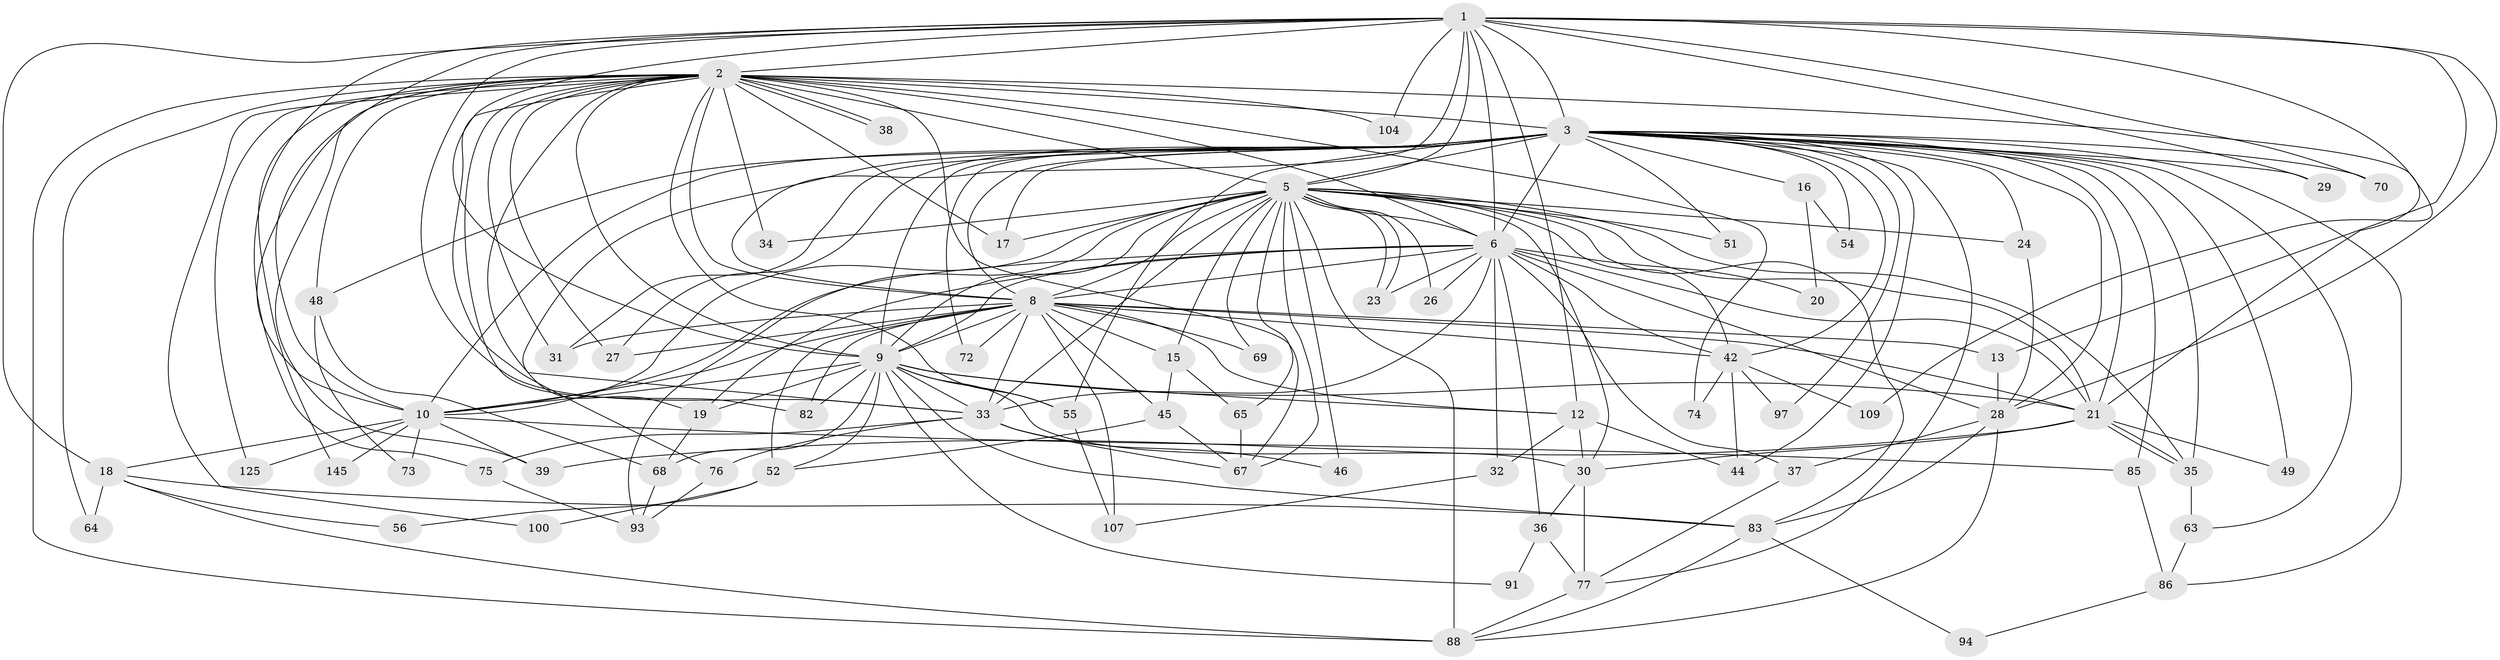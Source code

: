 // original degree distribution, {20: 0.006896551724137931, 21: 0.013793103448275862, 22: 0.006896551724137931, 23: 0.006896551724137931, 28: 0.006896551724137931, 24: 0.006896551724137931, 18: 0.006896551724137931, 27: 0.006896551724137931, 16: 0.006896551724137931, 15: 0.006896551724137931, 6: 0.027586206896551724, 3: 0.22758620689655173, 4: 0.11724137931034483, 2: 0.4896551724137931, 13: 0.006896551724137931, 8: 0.006896551724137931, 7: 0.006896551724137931, 5: 0.034482758620689655, 9: 0.006896551724137931}
// Generated by graph-tools (version 1.1) at 2025/13/03/09/25 04:13:55]
// undirected, 72 vertices, 199 edges
graph export_dot {
graph [start="1"]
  node [color=gray90,style=filled];
  1 [super="+81"];
  2 [super="+4"];
  3 [super="+11+140+7+110"];
  5 [super="+89+116+25+40"];
  6 [super="+80+71+59+58+121+22"];
  8;
  9 [super="+50+14+41"];
  10 [super="+60"];
  12 [super="+120"];
  13;
  15;
  16;
  17;
  18;
  19;
  20;
  21 [super="+99+84+106+101+92"];
  23;
  24;
  26;
  27 [super="+61"];
  28 [super="+105+108"];
  29;
  30 [super="+117+90"];
  31 [super="+134"];
  32;
  33 [super="+62+133+53"];
  34;
  35;
  36;
  37;
  38;
  39;
  42 [super="+79"];
  44 [super="+114"];
  45 [super="+66"];
  46;
  48;
  49;
  51;
  52;
  54;
  55 [super="+57"];
  56;
  63;
  64;
  65;
  67 [super="+103"];
  68 [super="+78"];
  69 [super="+87"];
  70;
  72;
  73;
  74;
  75;
  76;
  77 [super="+98"];
  82 [super="+112"];
  83 [super="+131"];
  85;
  86 [super="+95"];
  88 [super="+122+96"];
  91;
  93 [super="+111"];
  94;
  97;
  100;
  104;
  107 [super="+124"];
  109;
  125;
  145;
  1 -- 2 [weight=2];
  1 -- 3 [weight=3];
  1 -- 5;
  1 -- 6;
  1 -- 8;
  1 -- 9 [weight=2];
  1 -- 10;
  1 -- 13;
  1 -- 18;
  1 -- 29;
  1 -- 70;
  1 -- 75;
  1 -- 109;
  1 -- 33;
  1 -- 12;
  1 -- 28;
  1 -- 104;
  2 -- 3 [weight=6];
  2 -- 5 [weight=3];
  2 -- 6 [weight=2];
  2 -- 8 [weight=2];
  2 -- 9 [weight=2];
  2 -- 10 [weight=2];
  2 -- 38;
  2 -- 38;
  2 -- 48;
  2 -- 67;
  2 -- 104;
  2 -- 125;
  2 -- 145;
  2 -- 27;
  2 -- 33;
  2 -- 88 [weight=2];
  2 -- 64;
  2 -- 74;
  2 -- 76;
  2 -- 17;
  2 -- 82;
  2 -- 21;
  2 -- 31;
  2 -- 34;
  2 -- 100;
  2 -- 39;
  2 -- 55;
  3 -- 5 [weight=2];
  3 -- 6 [weight=3];
  3 -- 8 [weight=2];
  3 -- 9 [weight=3];
  3 -- 10 [weight=2];
  3 -- 19;
  3 -- 31;
  3 -- 44 [weight=2];
  3 -- 48;
  3 -- 55;
  3 -- 77;
  3 -- 86;
  3 -- 97;
  3 -- 70;
  3 -- 72;
  3 -- 49;
  3 -- 51;
  3 -- 85;
  3 -- 21 [weight=2];
  3 -- 24 [weight=2];
  3 -- 28 [weight=2];
  3 -- 63;
  3 -- 16;
  3 -- 17;
  3 -- 27;
  3 -- 29;
  3 -- 42;
  3 -- 54;
  3 -- 35;
  5 -- 6 [weight=2];
  5 -- 8;
  5 -- 9;
  5 -- 10 [weight=2];
  5 -- 15;
  5 -- 23;
  5 -- 23;
  5 -- 24;
  5 -- 26;
  5 -- 33;
  5 -- 34;
  5 -- 42 [weight=2];
  5 -- 46;
  5 -- 65;
  5 -- 88;
  5 -- 93;
  5 -- 35;
  5 -- 30;
  5 -- 51;
  5 -- 21;
  5 -- 69;
  5 -- 83;
  5 -- 17;
  5 -- 67;
  6 -- 8;
  6 -- 9;
  6 -- 10 [weight=2];
  6 -- 19;
  6 -- 20;
  6 -- 26;
  6 -- 32;
  6 -- 36;
  6 -- 37;
  6 -- 42;
  6 -- 33;
  6 -- 28;
  6 -- 23;
  6 -- 21 [weight=3];
  8 -- 9;
  8 -- 10 [weight=2];
  8 -- 12 [weight=2];
  8 -- 13;
  8 -- 15;
  8 -- 27 [weight=2];
  8 -- 33;
  8 -- 45;
  8 -- 52;
  8 -- 69 [weight=2];
  8 -- 72;
  8 -- 107;
  8 -- 42;
  8 -- 82;
  8 -- 31;
  8 -- 21;
  9 -- 10 [weight=2];
  9 -- 12 [weight=2];
  9 -- 52;
  9 -- 55;
  9 -- 83;
  9 -- 91;
  9 -- 33;
  9 -- 68;
  9 -- 30;
  9 -- 82;
  9 -- 19;
  9 -- 21;
  10 -- 18;
  10 -- 39;
  10 -- 73;
  10 -- 125;
  10 -- 145;
  10 -- 85;
  12 -- 30;
  12 -- 32;
  12 -- 44;
  13 -- 28;
  15 -- 45;
  15 -- 65;
  16 -- 20;
  16 -- 54;
  18 -- 56;
  18 -- 64;
  18 -- 88;
  18 -- 83;
  19 -- 68;
  21 -- 30;
  21 -- 35;
  21 -- 35;
  21 -- 49;
  21 -- 39;
  24 -- 28;
  28 -- 37;
  28 -- 83;
  28 -- 88;
  30 -- 36;
  30 -- 77;
  32 -- 107;
  33 -- 46;
  33 -- 75;
  33 -- 76;
  33 -- 67;
  35 -- 63;
  36 -- 77;
  36 -- 91;
  37 -- 77;
  42 -- 74;
  42 -- 97;
  42 -- 109;
  42 -- 44;
  45 -- 67;
  45 -- 52;
  48 -- 68;
  48 -- 73;
  52 -- 56;
  52 -- 100;
  55 -- 107;
  63 -- 86;
  65 -- 67;
  68 -- 93;
  75 -- 93;
  76 -- 93;
  77 -- 88;
  83 -- 88;
  83 -- 94;
  85 -- 86;
  86 -- 94;
}
